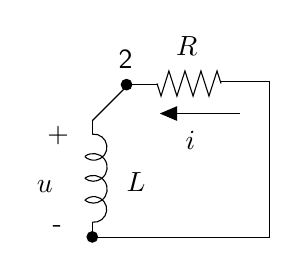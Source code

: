 \begin{tikzpicture}[y=-1cm]
\sf
\draw[black] (5.402,3.207) -- (5.351,3.049) -- (5.249,3.367) -- (5.147,3.049) -- (5.047,3.367) -- (4.944,3.049) -- (4.842,3.367) -- (4.74,3.049) -- (4.64,3.367) -- (4.589,3.207);
\draw[black] (4.591,3.222) -- (4.18,3.222);
\filldraw[black] (3.767,5.156) circle (0.067cm);
\filldraw[black] (4.202,3.222) circle (0.067cm);
\draw[arrows=triangle 45-,black] (4.624,3.589) -- (5.647,3.589);
\draw[black] (4.189,3.258) -- (3.767,3.68);
\path (3.333,3.956) node[text=black,anchor=base] {+};
\path (3.322,5.1) node[text=black,anchor=base] {-};
\path (3.389,4.589) node[text=black,anchor=base east] {$u$};
\path (4.189,3.022) node[text=black,anchor=base] {2};
\path (4.967,2.856) node[text=black,anchor=base] {$R$};
\path (4.078,4.578) node[text=black,anchor=base west] {$L$};
\path (5.013,4.044) node[text=black,anchor=base] {$i$};
\draw (3.787,4.016) +(-97:0.166) arc (-97:134:0.166);
\draw (3.78,4.273) +(-127:0.176) arc (-127:128:0.176);
\draw (3.78,4.551) +(-127:0.176) arc (-127:128:0.176);
\draw (3.787,4.807) +(97:0.163) arc (97:-134:0.163);
\draw (3.767,3.667) -- (3.767,3.851);
\draw (3.767,4.969) -- cycle;
\draw (3.767,4.969) -- (3.767,5.156);
\draw (3.769,5.167) -- (6.022,5.167) -- (6.022,3.178) -- (5.402,3.178);

\end{tikzpicture}%

%% Configure (x)emacs for this file ...
%% Local Variables:
%% mode: latex
%% End: